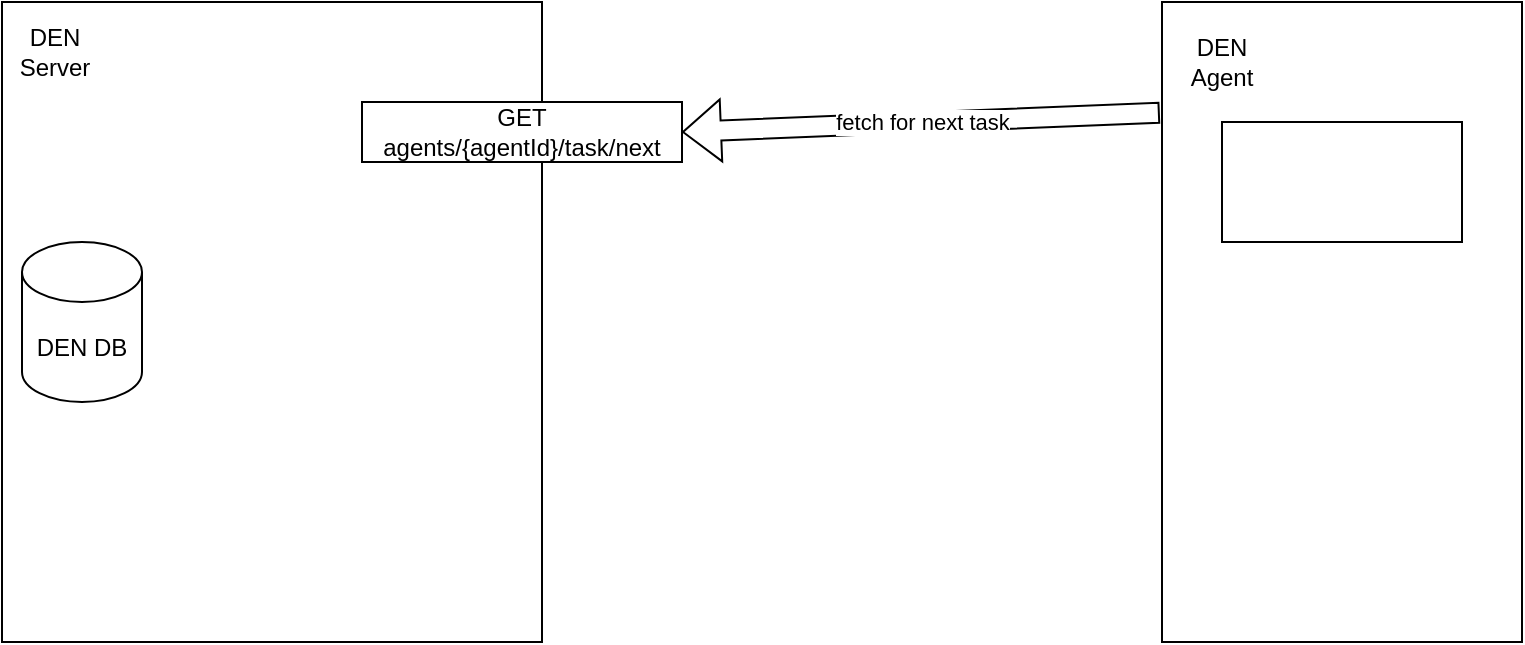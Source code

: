 <mxfile version="18.1.2" type="github">
  <diagram id="48bwg883NL2LRYjOMaRp" name="Page-1">
    <mxGraphModel dx="2066" dy="1050" grid="1" gridSize="10" guides="1" tooltips="1" connect="1" arrows="1" fold="1" page="1" pageScale="1" pageWidth="827" pageHeight="1169" math="0" shadow="0">
      <root>
        <mxCell id="0" />
        <mxCell id="1" parent="0" />
        <mxCell id="SwuSCAgwxQsUDoLRiEwz-6" value="" style="group" vertex="1" connectable="0" parent="1">
          <mxGeometry x="20" y="80" width="270" height="320" as="geometry" />
        </mxCell>
        <mxCell id="SwuSCAgwxQsUDoLRiEwz-2" value="" style="rounded=0;whiteSpace=wrap;html=1;" vertex="1" parent="SwuSCAgwxQsUDoLRiEwz-6">
          <mxGeometry width="270" height="320" as="geometry" />
        </mxCell>
        <mxCell id="SwuSCAgwxQsUDoLRiEwz-3" value="DEN Server" style="text;html=1;strokeColor=none;fillColor=none;align=center;verticalAlign=middle;whiteSpace=wrap;rounded=0;" vertex="1" parent="SwuSCAgwxQsUDoLRiEwz-6">
          <mxGeometry x="10" y="10" width="33.333" height="30" as="geometry" />
        </mxCell>
        <mxCell id="SwuSCAgwxQsUDoLRiEwz-5" value="DEN DB" style="shape=cylinder3;whiteSpace=wrap;html=1;boundedLbl=1;backgroundOutline=1;size=15;" vertex="1" parent="SwuSCAgwxQsUDoLRiEwz-6">
          <mxGeometry x="10" y="120" width="60" height="80" as="geometry" />
        </mxCell>
        <mxCell id="SwuSCAgwxQsUDoLRiEwz-7" value="" style="group" vertex="1" connectable="0" parent="1">
          <mxGeometry x="600" y="80" width="180" height="320" as="geometry" />
        </mxCell>
        <mxCell id="SwuSCAgwxQsUDoLRiEwz-8" value="" style="group" vertex="1" connectable="0" parent="SwuSCAgwxQsUDoLRiEwz-7">
          <mxGeometry width="180" height="320" as="geometry" />
        </mxCell>
        <mxCell id="SwuSCAgwxQsUDoLRiEwz-1" value="" style="rounded=0;whiteSpace=wrap;html=1;" vertex="1" parent="SwuSCAgwxQsUDoLRiEwz-8">
          <mxGeometry width="180" height="320" as="geometry" />
        </mxCell>
        <mxCell id="SwuSCAgwxQsUDoLRiEwz-4" value="DEN Agent" style="text;html=1;strokeColor=none;fillColor=none;align=center;verticalAlign=middle;whiteSpace=wrap;rounded=0;" vertex="1" parent="SwuSCAgwxQsUDoLRiEwz-8">
          <mxGeometry x="10" y="10" width="40" height="40" as="geometry" />
        </mxCell>
        <mxCell id="SwuSCAgwxQsUDoLRiEwz-12" value="" style="rounded=0;whiteSpace=wrap;html=1;" vertex="1" parent="SwuSCAgwxQsUDoLRiEwz-8">
          <mxGeometry x="30" y="60" width="120" height="60" as="geometry" />
        </mxCell>
        <mxCell id="SwuSCAgwxQsUDoLRiEwz-10" value="fetch for next task" style="shape=flexArrow;endArrow=classic;html=1;rounded=0;exitX=-0.006;exitY=0.173;exitDx=0;exitDy=0;exitPerimeter=0;entryX=1;entryY=0.5;entryDx=0;entryDy=0;" edge="1" parent="1" source="SwuSCAgwxQsUDoLRiEwz-1" target="SwuSCAgwxQsUDoLRiEwz-9">
          <mxGeometry width="50" height="50" relative="1" as="geometry">
            <mxPoint x="390" y="370" as="sourcePoint" />
            <mxPoint x="440" y="320" as="targetPoint" />
          </mxGeometry>
        </mxCell>
        <mxCell id="SwuSCAgwxQsUDoLRiEwz-9" value="GET agents/{agentId}/task/next" style="rounded=0;whiteSpace=wrap;html=1;" vertex="1" parent="1">
          <mxGeometry x="200" y="130" width="160" height="30" as="geometry" />
        </mxCell>
      </root>
    </mxGraphModel>
  </diagram>
</mxfile>
